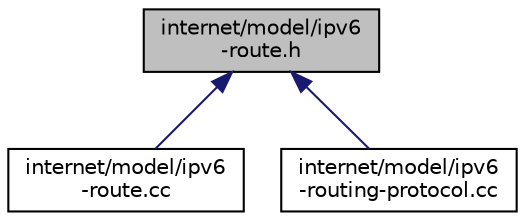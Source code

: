 digraph "internet/model/ipv6-route.h"
{
  edge [fontname="Helvetica",fontsize="10",labelfontname="Helvetica",labelfontsize="10"];
  node [fontname="Helvetica",fontsize="10",shape=record];
  Node1 [label="internet/model/ipv6\l-route.h",height=0.2,width=0.4,color="black", fillcolor="grey75", style="filled", fontcolor="black"];
  Node1 -> Node2 [dir="back",color="midnightblue",fontsize="10",style="solid"];
  Node2 [label="internet/model/ipv6\l-route.cc",height=0.2,width=0.4,color="black", fillcolor="white", style="filled",URL="$dc/dd8/ipv6-route_8cc.html"];
  Node1 -> Node3 [dir="back",color="midnightblue",fontsize="10",style="solid"];
  Node3 [label="internet/model/ipv6\l-routing-protocol.cc",height=0.2,width=0.4,color="black", fillcolor="white", style="filled",URL="$da/d89/ipv6-routing-protocol_8cc.html"];
}
